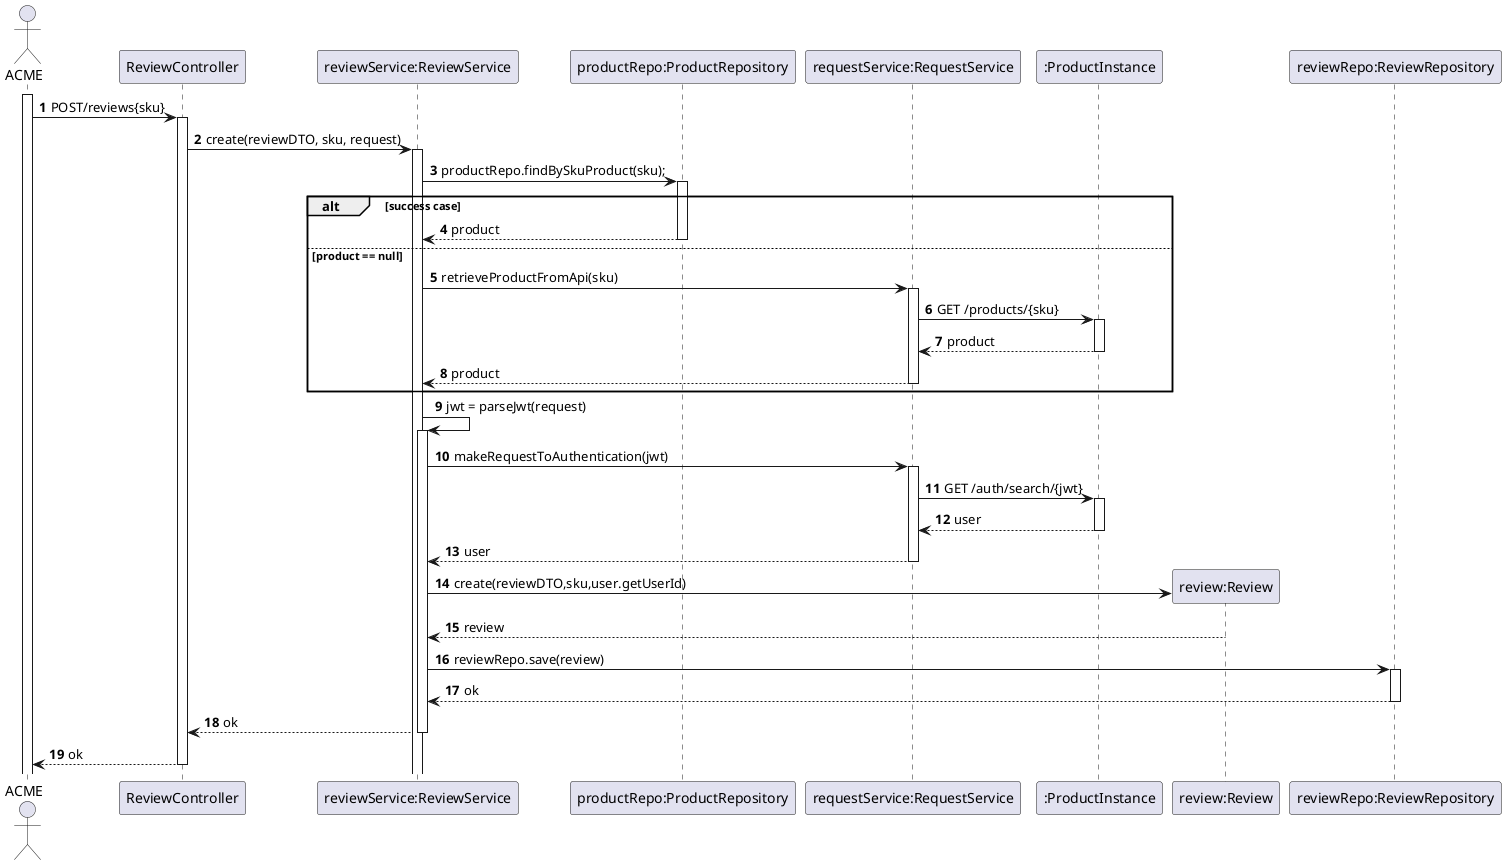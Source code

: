 @startuml
'https://plantuml.com/sequence-diagram

autoactivate on
autonumber

actor "ACME" as User
participant "ReviewController" as Ctrl
participant "reviewService:ReviewService" as Svc
participant "productRepo:ProductRepository" as repository
participant "requestService:RequestService" as request
participant ":ProductInstance" as instance
participant "review:Review" as review
participant "reviewRepo:ReviewRepository" as Repo

activate User

User -> Ctrl : POST/reviews{sku}

Ctrl -> Svc : create(reviewDTO, sku, request)
Svc -> repository : productRepo.findBySkuProduct(sku);
alt success case
repository --> Svc : product
else product == null
Svc -> request:retrieveProductFromApi(sku)
request -> instance: GET /products/{sku}
instance --> request: product
request --> Svc: product
end
Svc -> Svc: jwt = parseJwt(request)
Svc -> request: makeRequestToAuthentication(jwt)
request -> instance: GET /auth/search/{jwt}
instance --> request: user
request --> Svc: user
Svc -> review** : create(reviewDTO,sku,user.getUserId)
review --> Svc :  review
Svc -> Repo : reviewRepo.save(review)
Repo --> Svc : ok
Svc --> Ctrl : ok
Ctrl --> User : ok

@enduml